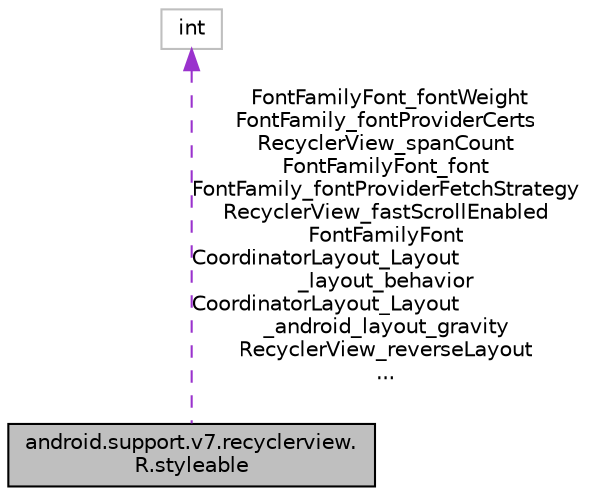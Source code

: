 digraph "android.support.v7.recyclerview.R.styleable"
{
 // INTERACTIVE_SVG=YES
 // LATEX_PDF_SIZE
  edge [fontname="Helvetica",fontsize="10",labelfontname="Helvetica",labelfontsize="10"];
  node [fontname="Helvetica",fontsize="10",shape=record];
  Node1 [label="android.support.v7.recyclerview.\lR.styleable",height=0.2,width=0.4,color="black", fillcolor="grey75", style="filled", fontcolor="black",tooltip=" "];
  Node2 -> Node1 [dir="back",color="darkorchid3",fontsize="10",style="dashed",label=" FontFamilyFont_fontWeight\nFontFamily_fontProviderCerts\nRecyclerView_spanCount\nFontFamilyFont_font\nFontFamily_fontProviderFetchStrategy\nRecyclerView_fastScrollEnabled\nFontFamilyFont\nCoordinatorLayout_Layout\l_layout_behavior\nCoordinatorLayout_Layout\l_android_layout_gravity\nRecyclerView_reverseLayout\n..." ,fontname="Helvetica"];
  Node2 [label="int",height=0.2,width=0.4,color="grey75", fillcolor="white", style="filled",tooltip=" "];
}
